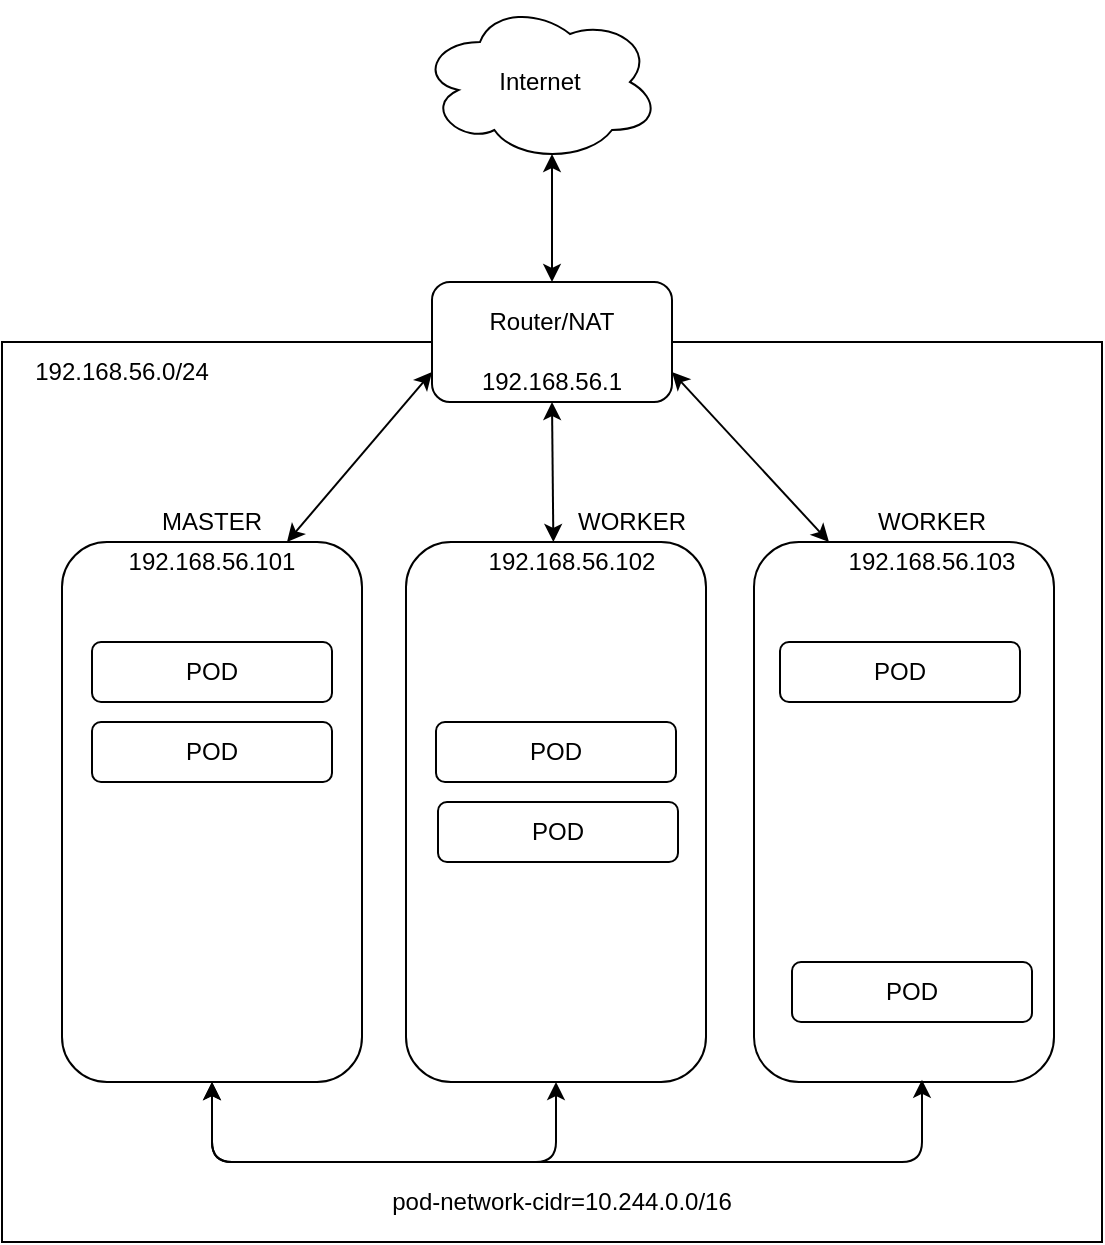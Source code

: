 <mxfile version="11.0.9" type="device"><diagram id="iFAi1hVcv9rDqDOicfNX" name="Page-1"><mxGraphModel dx="1422" dy="906" grid="1" gridSize="10" guides="1" tooltips="1" connect="1" arrows="1" fold="1" page="1" pageScale="1" pageWidth="850" pageHeight="1100" math="0" shadow="0"><root><mxCell id="0"/><mxCell id="1" parent="0"/><mxCell id="OBsss6lDpKCDaiyorojQ-4" value="Internet" style="ellipse;shape=cloud;whiteSpace=wrap;html=1;" parent="1" vertex="1"><mxGeometry x="359" y="30" width="120" height="80" as="geometry"/></mxCell><mxCell id="OBsss6lDpKCDaiyorojQ-5" value="" style="rounded=0;whiteSpace=wrap;html=1;" parent="1" vertex="1"><mxGeometry x="150" y="200" width="550" height="450" as="geometry"/></mxCell><mxCell id="OBsss6lDpKCDaiyorojQ-3" value="" style="rounded=1;whiteSpace=wrap;html=1;" parent="1" vertex="1"><mxGeometry x="365" y="170" width="120" height="60" as="geometry"/></mxCell><mxCell id="OBsss6lDpKCDaiyorojQ-6" value="192.168.56.0/24" style="text;html=1;strokeColor=none;fillColor=none;align=center;verticalAlign=middle;whiteSpace=wrap;rounded=0;" parent="1" vertex="1"><mxGeometry x="150" y="200" width="120" height="30" as="geometry"/></mxCell><mxCell id="OBsss6lDpKCDaiyorojQ-7" value="" style="endArrow=classic;startArrow=classic;html=1;entryX=0.55;entryY=0.95;entryDx=0;entryDy=0;entryPerimeter=0;exitX=0.5;exitY=0;exitDx=0;exitDy=0;" parent="1" source="OBsss6lDpKCDaiyorojQ-3" target="OBsss6lDpKCDaiyorojQ-4" edge="1"><mxGeometry width="50" height="50" relative="1" as="geometry"><mxPoint x="130" y="660" as="sourcePoint"/><mxPoint x="180" y="610" as="targetPoint"/></mxGeometry></mxCell><mxCell id="OBsss6lDpKCDaiyorojQ-8" value="" style="rounded=1;whiteSpace=wrap;html=1;" parent="1" vertex="1"><mxGeometry x="180" y="300" width="150" height="270" as="geometry"/></mxCell><mxCell id="OBsss6lDpKCDaiyorojQ-10" value="" style="rounded=1;whiteSpace=wrap;html=1;" parent="1" vertex="1"><mxGeometry x="352" y="300" width="150" height="270" as="geometry"/></mxCell><mxCell id="OBsss6lDpKCDaiyorojQ-11" value="" style="rounded=1;whiteSpace=wrap;html=1;" parent="1" vertex="1"><mxGeometry x="526" y="300" width="150" height="270" as="geometry"/></mxCell><mxCell id="OBsss6lDpKCDaiyorojQ-12" value="" style="endArrow=classic;startArrow=classic;html=1;entryX=0;entryY=0.75;entryDx=0;entryDy=0;exitX=0.75;exitY=0;exitDx=0;exitDy=0;" parent="1" source="OBsss6lDpKCDaiyorojQ-8" target="OBsss6lDpKCDaiyorojQ-3" edge="1"><mxGeometry width="50" height="50" relative="1" as="geometry"><mxPoint x="130" y="660" as="sourcePoint"/><mxPoint x="180" y="610" as="targetPoint"/></mxGeometry></mxCell><mxCell id="OBsss6lDpKCDaiyorojQ-13" value="" style="endArrow=classic;startArrow=classic;html=1;entryX=0.5;entryY=1;entryDx=0;entryDy=0;" parent="1" source="OBsss6lDpKCDaiyorojQ-10" target="OBsss6lDpKCDaiyorojQ-3" edge="1"><mxGeometry width="50" height="50" relative="1" as="geometry"><mxPoint x="130" y="660" as="sourcePoint"/><mxPoint x="180" y="610" as="targetPoint"/></mxGeometry></mxCell><mxCell id="OBsss6lDpKCDaiyorojQ-14" value="" style="endArrow=classic;startArrow=classic;html=1;entryX=0.25;entryY=0;entryDx=0;entryDy=0;exitX=1;exitY=0.75;exitDx=0;exitDy=0;" parent="1" source="OBsss6lDpKCDaiyorojQ-3" target="OBsss6lDpKCDaiyorojQ-11" edge="1"><mxGeometry width="50" height="50" relative="1" as="geometry"><mxPoint x="130" y="660" as="sourcePoint"/><mxPoint x="180" y="610" as="targetPoint"/></mxGeometry></mxCell><mxCell id="OBsss6lDpKCDaiyorojQ-15" value="192.168.56.101" style="text;html=1;strokeColor=none;fillColor=none;align=center;verticalAlign=middle;whiteSpace=wrap;rounded=0;" parent="1" vertex="1"><mxGeometry x="205" y="300" width="100" height="20" as="geometry"/></mxCell><mxCell id="OBsss6lDpKCDaiyorojQ-16" value="192.168.56.102" style="text;html=1;strokeColor=none;fillColor=none;align=center;verticalAlign=middle;whiteSpace=wrap;rounded=0;" parent="1" vertex="1"><mxGeometry x="385" y="300" width="100" height="20" as="geometry"/></mxCell><mxCell id="OBsss6lDpKCDaiyorojQ-17" value="192.168.56.103" style="text;html=1;strokeColor=none;fillColor=none;align=center;verticalAlign=middle;whiteSpace=wrap;rounded=0;" parent="1" vertex="1"><mxGeometry x="565" y="300" width="100" height="20" as="geometry"/></mxCell><mxCell id="OBsss6lDpKCDaiyorojQ-18" value="MASTER" style="text;html=1;strokeColor=none;fillColor=none;align=center;verticalAlign=middle;whiteSpace=wrap;rounded=0;" parent="1" vertex="1"><mxGeometry x="235" y="280" width="40" height="20" as="geometry"/></mxCell><mxCell id="OBsss6lDpKCDaiyorojQ-19" value="WORKER" style="text;html=1;strokeColor=none;fillColor=none;align=center;verticalAlign=middle;whiteSpace=wrap;rounded=0;" parent="1" vertex="1"><mxGeometry x="445" y="280" width="40" height="20" as="geometry"/></mxCell><mxCell id="OBsss6lDpKCDaiyorojQ-20" value="WORKER" style="text;html=1;strokeColor=none;fillColor=none;align=center;verticalAlign=middle;whiteSpace=wrap;rounded=0;" parent="1" vertex="1"><mxGeometry x="595" y="280" width="40" height="20" as="geometry"/></mxCell><mxCell id="dGvbS_QsM_HlVFniIQ47-1" value="192.168.56.1" style="text;html=1;strokeColor=none;fillColor=none;align=center;verticalAlign=middle;whiteSpace=wrap;rounded=0;" vertex="1" parent="1"><mxGeometry x="375" y="210" width="100" height="20" as="geometry"/></mxCell><mxCell id="dGvbS_QsM_HlVFniIQ47-2" value="Router/NAT" style="text;html=1;strokeColor=none;fillColor=none;align=center;verticalAlign=middle;whiteSpace=wrap;rounded=0;" vertex="1" parent="1"><mxGeometry x="385" y="180" width="80" height="20" as="geometry"/></mxCell><mxCell id="dGvbS_QsM_HlVFniIQ47-3" value="" style="endArrow=classic;startArrow=classic;html=1;entryX=0.5;entryY=1;entryDx=0;entryDy=0;exitX=0.56;exitY=0.996;exitDx=0;exitDy=0;exitPerimeter=0;" edge="1" parent="1" source="OBsss6lDpKCDaiyorojQ-11" target="OBsss6lDpKCDaiyorojQ-8"><mxGeometry width="50" height="50" relative="1" as="geometry"><mxPoint x="430" y="760" as="sourcePoint"/><mxPoint x="200" y="660" as="targetPoint"/><Array as="points"><mxPoint x="610" y="610"/><mxPoint x="255" y="610"/></Array></mxGeometry></mxCell><mxCell id="dGvbS_QsM_HlVFniIQ47-4" value="" style="endArrow=classic;startArrow=classic;html=1;entryX=0.5;entryY=1;entryDx=0;entryDy=0;exitX=0.5;exitY=1;exitDx=0;exitDy=0;" edge="1" parent="1" source="OBsss6lDpKCDaiyorojQ-8" target="OBsss6lDpKCDaiyorojQ-10"><mxGeometry width="50" height="50" relative="1" as="geometry"><mxPoint x="150" y="710" as="sourcePoint"/><mxPoint x="200" y="660" as="targetPoint"/><Array as="points"><mxPoint x="255" y="610"/><mxPoint x="427" y="610"/></Array></mxGeometry></mxCell><mxCell id="dGvbS_QsM_HlVFniIQ47-6" value="POD" style="rounded=1;whiteSpace=wrap;html=1;" vertex="1" parent="1"><mxGeometry x="195" y="350" width="120" height="30" as="geometry"/></mxCell><mxCell id="dGvbS_QsM_HlVFniIQ47-7" value="POD" style="rounded=1;whiteSpace=wrap;html=1;" vertex="1" parent="1"><mxGeometry x="195" y="390" width="120" height="30" as="geometry"/></mxCell><mxCell id="dGvbS_QsM_HlVFniIQ47-8" value="POD" style="rounded=1;whiteSpace=wrap;html=1;" vertex="1" parent="1"><mxGeometry x="367" y="390" width="120" height="30" as="geometry"/></mxCell><mxCell id="dGvbS_QsM_HlVFniIQ47-9" value="POD" style="rounded=1;whiteSpace=wrap;html=1;" vertex="1" parent="1"><mxGeometry x="368" y="430" width="120" height="30" as="geometry"/></mxCell><mxCell id="dGvbS_QsM_HlVFniIQ47-10" value="POD" style="rounded=1;whiteSpace=wrap;html=1;" vertex="1" parent="1"><mxGeometry x="545" y="510" width="120" height="30" as="geometry"/></mxCell><mxCell id="dGvbS_QsM_HlVFniIQ47-11" value="POD" style="rounded=1;whiteSpace=wrap;html=1;" vertex="1" parent="1"><mxGeometry x="539" y="350" width="120" height="30" as="geometry"/></mxCell><mxCell id="dGvbS_QsM_HlVFniIQ47-12" value="pod-network-cidr=10.244.0.0/16" style="text;html=1;strokeColor=none;fillColor=none;align=center;verticalAlign=middle;whiteSpace=wrap;rounded=0;" vertex="1" parent="1"><mxGeometry x="275" y="620" width="310" height="20" as="geometry"/></mxCell></root></mxGraphModel></diagram></mxfile>